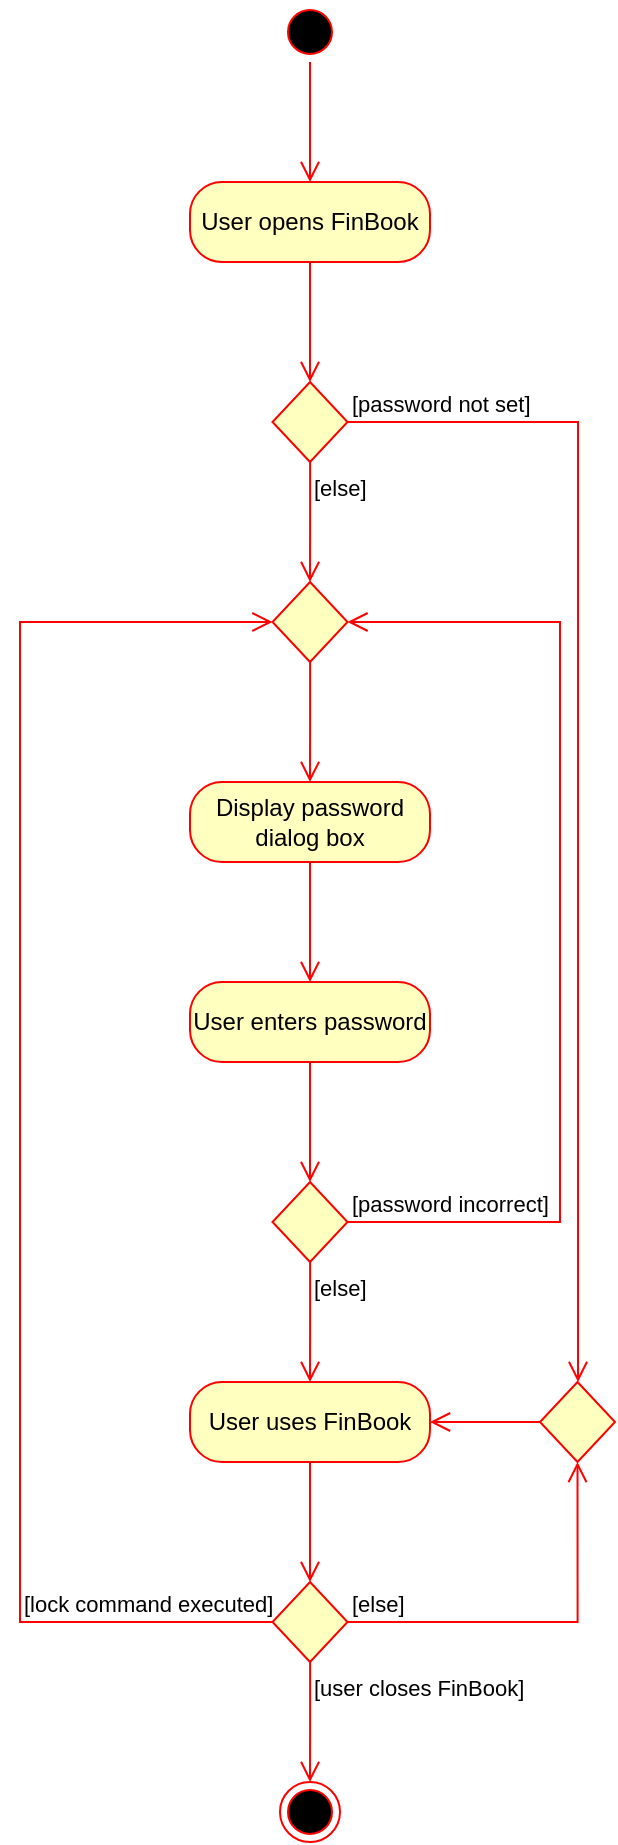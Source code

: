 <mxfile version="20.5.3" type="github">
  <diagram name="Page-1" id="e7e014a7-5840-1c2e-5031-d8a46d1fe8dd">
    <mxGraphModel dx="982" dy="551" grid="1" gridSize="10" guides="1" tooltips="1" connect="1" arrows="1" fold="1" page="1" pageScale="1" pageWidth="1169" pageHeight="826" background="none" math="0" shadow="0">
      <root>
        <mxCell id="0" />
        <mxCell id="1" parent="0" />
        <mxCell id="OQ3msYEwRdh8GLGsFJ36-41" value="" style="ellipse;html=1;shape=startState;fillColor=#000000;strokeColor=#ff0000;" vertex="1" parent="1">
          <mxGeometry x="520" y="160" width="30" height="30" as="geometry" />
        </mxCell>
        <mxCell id="OQ3msYEwRdh8GLGsFJ36-42" value="" style="edgeStyle=orthogonalEdgeStyle;html=1;verticalAlign=bottom;endArrow=open;endSize=8;strokeColor=#ff0000;rounded=0;" edge="1" source="OQ3msYEwRdh8GLGsFJ36-41" parent="1">
          <mxGeometry relative="1" as="geometry">
            <mxPoint x="535" y="250" as="targetPoint" />
          </mxGeometry>
        </mxCell>
        <mxCell id="OQ3msYEwRdh8GLGsFJ36-43" value="User opens FinBook" style="rounded=1;whiteSpace=wrap;html=1;arcSize=40;fontColor=#000000;fillColor=#ffffc0;strokeColor=#ff0000;" vertex="1" parent="1">
          <mxGeometry x="475" y="250" width="120" height="40" as="geometry" />
        </mxCell>
        <mxCell id="OQ3msYEwRdh8GLGsFJ36-44" value="" style="edgeStyle=orthogonalEdgeStyle;html=1;verticalAlign=bottom;endArrow=open;endSize=8;strokeColor=#ff0000;rounded=0;" edge="1" source="OQ3msYEwRdh8GLGsFJ36-43" parent="1">
          <mxGeometry relative="1" as="geometry">
            <mxPoint x="535" y="350" as="targetPoint" />
          </mxGeometry>
        </mxCell>
        <mxCell id="OQ3msYEwRdh8GLGsFJ36-45" value="" style="rhombus;whiteSpace=wrap;html=1;fillColor=#ffffc0;strokeColor=#ff0000;" vertex="1" parent="1">
          <mxGeometry x="516.25" y="350" width="37.5" height="40" as="geometry" />
        </mxCell>
        <mxCell id="OQ3msYEwRdh8GLGsFJ36-46" value="[password not set]" style="edgeStyle=orthogonalEdgeStyle;html=1;align=left;verticalAlign=bottom;endArrow=open;endSize=8;strokeColor=#ff0000;rounded=0;entryX=0.5;entryY=0;entryDx=0;entryDy=0;" edge="1" source="OQ3msYEwRdh8GLGsFJ36-45" parent="1" target="OQ3msYEwRdh8GLGsFJ36-82">
          <mxGeometry x="-1" relative="1" as="geometry">
            <mxPoint x="730" y="760" as="targetPoint" />
            <Array as="points">
              <mxPoint x="669" y="370" />
              <mxPoint x="669" y="850" />
            </Array>
          </mxGeometry>
        </mxCell>
        <mxCell id="OQ3msYEwRdh8GLGsFJ36-47" value="[else]" style="edgeStyle=orthogonalEdgeStyle;html=1;align=left;verticalAlign=top;endArrow=open;endSize=8;strokeColor=#ff0000;rounded=0;" edge="1" source="OQ3msYEwRdh8GLGsFJ36-45" parent="1">
          <mxGeometry x="-1" relative="1" as="geometry">
            <mxPoint x="535" y="450" as="targetPoint" />
          </mxGeometry>
        </mxCell>
        <mxCell id="OQ3msYEwRdh8GLGsFJ36-48" value="Display password dialog box" style="rounded=1;whiteSpace=wrap;html=1;arcSize=40;fontColor=#000000;fillColor=#ffffc0;strokeColor=#ff0000;" vertex="1" parent="1">
          <mxGeometry x="475" y="550" width="120" height="40" as="geometry" />
        </mxCell>
        <mxCell id="OQ3msYEwRdh8GLGsFJ36-49" value="" style="edgeStyle=orthogonalEdgeStyle;html=1;verticalAlign=bottom;endArrow=open;endSize=8;strokeColor=#ff0000;rounded=0;" edge="1" source="OQ3msYEwRdh8GLGsFJ36-48" parent="1">
          <mxGeometry relative="1" as="geometry">
            <mxPoint x="535" y="650" as="targetPoint" />
          </mxGeometry>
        </mxCell>
        <mxCell id="OQ3msYEwRdh8GLGsFJ36-50" value="User enters password" style="rounded=1;whiteSpace=wrap;html=1;arcSize=40;fontColor=#000000;fillColor=#ffffc0;strokeColor=#ff0000;" vertex="1" parent="1">
          <mxGeometry x="475" y="650" width="120" height="40" as="geometry" />
        </mxCell>
        <mxCell id="OQ3msYEwRdh8GLGsFJ36-51" value="" style="edgeStyle=orthogonalEdgeStyle;html=1;verticalAlign=bottom;endArrow=open;endSize=8;strokeColor=#ff0000;rounded=0;" edge="1" source="OQ3msYEwRdh8GLGsFJ36-50" parent="1">
          <mxGeometry relative="1" as="geometry">
            <mxPoint x="535" y="750" as="targetPoint" />
          </mxGeometry>
        </mxCell>
        <mxCell id="OQ3msYEwRdh8GLGsFJ36-52" value="" style="rhombus;whiteSpace=wrap;html=1;fillColor=#ffffc0;strokeColor=#ff0000;" vertex="1" parent="1">
          <mxGeometry x="516.25" y="750" width="37.5" height="40" as="geometry" />
        </mxCell>
        <mxCell id="OQ3msYEwRdh8GLGsFJ36-53" value="[password incorrect]" style="edgeStyle=orthogonalEdgeStyle;html=1;align=left;verticalAlign=bottom;endArrow=open;endSize=8;strokeColor=#ff0000;rounded=0;entryX=1;entryY=0.5;entryDx=0;entryDy=0;" edge="1" parent="1" source="OQ3msYEwRdh8GLGsFJ36-52" target="OQ3msYEwRdh8GLGsFJ36-78">
          <mxGeometry x="-1" relative="1" as="geometry">
            <mxPoint x="675" y="770" as="targetPoint" />
            <Array as="points">
              <mxPoint x="660" y="770" />
              <mxPoint x="660" y="470" />
            </Array>
          </mxGeometry>
        </mxCell>
        <mxCell id="OQ3msYEwRdh8GLGsFJ36-54" value="[else]" style="edgeStyle=orthogonalEdgeStyle;html=1;align=left;verticalAlign=top;endArrow=open;endSize=8;strokeColor=#ff0000;rounded=0;" edge="1" parent="1" source="OQ3msYEwRdh8GLGsFJ36-52">
          <mxGeometry x="-1" relative="1" as="geometry">
            <mxPoint x="535" y="850" as="targetPoint" />
          </mxGeometry>
        </mxCell>
        <mxCell id="OQ3msYEwRdh8GLGsFJ36-55" value="User uses FinBook" style="rounded=1;whiteSpace=wrap;html=1;arcSize=40;fontColor=#000000;fillColor=#ffffc0;strokeColor=#ff0000;" vertex="1" parent="1">
          <mxGeometry x="475" y="850" width="120" height="40" as="geometry" />
        </mxCell>
        <mxCell id="OQ3msYEwRdh8GLGsFJ36-56" value="" style="edgeStyle=orthogonalEdgeStyle;html=1;verticalAlign=bottom;endArrow=open;endSize=8;strokeColor=#ff0000;rounded=0;" edge="1" source="OQ3msYEwRdh8GLGsFJ36-55" parent="1">
          <mxGeometry relative="1" as="geometry">
            <mxPoint x="535" y="950" as="targetPoint" />
          </mxGeometry>
        </mxCell>
        <mxCell id="OQ3msYEwRdh8GLGsFJ36-65" value="" style="rhombus;whiteSpace=wrap;html=1;fillColor=#ffffc0;strokeColor=#ff0000;" vertex="1" parent="1">
          <mxGeometry x="516.25" y="950" width="37.5" height="40" as="geometry" />
        </mxCell>
        <mxCell id="OQ3msYEwRdh8GLGsFJ36-66" value="[lock command executed]" style="edgeStyle=orthogonalEdgeStyle;html=1;align=left;verticalAlign=bottom;endArrow=open;endSize=8;strokeColor=#ff0000;rounded=0;entryX=0;entryY=0.5;entryDx=0;entryDy=0;" edge="1" parent="1" source="OQ3msYEwRdh8GLGsFJ36-65" target="OQ3msYEwRdh8GLGsFJ36-78">
          <mxGeometry x="-0.664" relative="1" as="geometry">
            <mxPoint x="675" y="970" as="targetPoint" />
            <Array as="points">
              <mxPoint x="390" y="970" />
              <mxPoint x="390" y="470" />
            </Array>
            <mxPoint as="offset" />
          </mxGeometry>
        </mxCell>
        <mxCell id="OQ3msYEwRdh8GLGsFJ36-67" value="[user closes FinBook]" style="edgeStyle=orthogonalEdgeStyle;html=1;align=left;verticalAlign=top;endArrow=open;endSize=8;strokeColor=#ff0000;rounded=0;" edge="1" parent="1" source="OQ3msYEwRdh8GLGsFJ36-65">
          <mxGeometry x="-1" relative="1" as="geometry">
            <mxPoint x="535" y="1050" as="targetPoint" />
          </mxGeometry>
        </mxCell>
        <mxCell id="OQ3msYEwRdh8GLGsFJ36-71" value="" style="ellipse;html=1;shape=endState;fillColor=#000000;strokeColor=#ff0000;" vertex="1" parent="1">
          <mxGeometry x="520" y="1050" width="30" height="30" as="geometry" />
        </mxCell>
        <mxCell id="OQ3msYEwRdh8GLGsFJ36-78" value="" style="rhombus;whiteSpace=wrap;html=1;fillColor=#ffffc0;strokeColor=#ff0000;" vertex="1" parent="1">
          <mxGeometry x="516.25" y="450" width="37.5" height="40" as="geometry" />
        </mxCell>
        <mxCell id="OQ3msYEwRdh8GLGsFJ36-79" value="" style="edgeStyle=orthogonalEdgeStyle;html=1;align=left;verticalAlign=top;endArrow=open;endSize=8;strokeColor=#ff0000;rounded=0;" edge="1" parent="1" source="OQ3msYEwRdh8GLGsFJ36-78">
          <mxGeometry x="-1" relative="1" as="geometry">
            <mxPoint x="535" y="550.0" as="targetPoint" />
          </mxGeometry>
        </mxCell>
        <mxCell id="OQ3msYEwRdh8GLGsFJ36-82" value="" style="rhombus;whiteSpace=wrap;html=1;fillColor=#ffffc0;strokeColor=#ff0000;" vertex="1" parent="1">
          <mxGeometry x="650" y="850" width="37.5" height="40" as="geometry" />
        </mxCell>
        <mxCell id="OQ3msYEwRdh8GLGsFJ36-83" value="" style="edgeStyle=orthogonalEdgeStyle;html=1;align=left;verticalAlign=top;endArrow=open;endSize=8;strokeColor=#ff0000;rounded=0;exitX=0;exitY=0.5;exitDx=0;exitDy=0;entryX=1;entryY=0.5;entryDx=0;entryDy=0;" edge="1" parent="1" source="OQ3msYEwRdh8GLGsFJ36-82" target="OQ3msYEwRdh8GLGsFJ36-55">
          <mxGeometry x="-1" relative="1" as="geometry">
            <mxPoint x="668.75" y="950" as="targetPoint" />
          </mxGeometry>
        </mxCell>
        <mxCell id="OQ3msYEwRdh8GLGsFJ36-90" value="[else]" style="edgeStyle=orthogonalEdgeStyle;html=1;align=left;verticalAlign=bottom;endArrow=open;endSize=8;strokeColor=#ff0000;rounded=0;exitX=1;exitY=0.5;exitDx=0;exitDy=0;entryX=0.5;entryY=1;entryDx=0;entryDy=0;" edge="1" parent="1" source="OQ3msYEwRdh8GLGsFJ36-65" target="OQ3msYEwRdh8GLGsFJ36-82">
          <mxGeometry x="-1" relative="1" as="geometry">
            <mxPoint x="653.75" y="969.76" as="targetPoint" />
            <mxPoint x="553.75" y="969.76" as="sourcePoint" />
          </mxGeometry>
        </mxCell>
      </root>
    </mxGraphModel>
  </diagram>
</mxfile>
